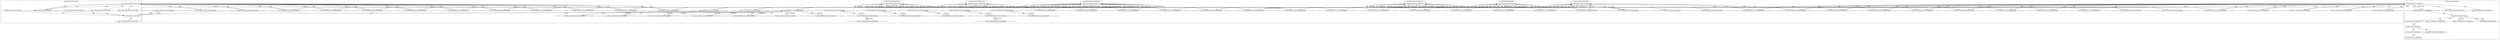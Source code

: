 digraph G {
	"10.1.80.1:51006#ServerID_OuterContainerID"->"1_fwatchdog#ServerID_1f4f60deee3d"[ label="read" ];
	"1_fwatchdog#ServerID_8665dd9487-pdgrc"->"10.1.80.1:49897#ServerID_OuterContainerID"[ label="RESPONSE" ];
	"10.1.80.1:49897#ServerID_OuterContainerID"->"1_fwatchdog#ServerID_8665dd9487-pdgrc"[ label="GET" ];
	"1_fwatchdog#ServerID_8665dd9487-pdgrc"->"10.1.80.1:49896#ServerID_OuterContainerID"[ label="RESPONSE" ];
	"10.1.80.1:49896#ServerID_OuterContainerID"->"1_fwatchdog#ServerID_8665dd9487-pdgrc"[ label="GET" ];
	"10.1.80.1:47205#ServerID_OuterContainerID"->"1_fwatchdog#ServerID_76c96688d7-9bscs"[ label="GET" ];
	"1_fwatchdog#ServerID_6dcbcc88d5-mp48t"->"10.1.80.1:56288#ServerID_OuterContainerID"[ label="RESPONSE" ];
	"10.1.80.1:56288#ServerID_OuterContainerID"->"1_fwatchdog#ServerID_6dcbcc88d5-mp48t"[ label="GET" ];
	"1_fwatchdog#ServerID_6dcbcc88d5-mp48t"->"10.1.80.1:56290#ServerID_OuterContainerID"[ label="RESPONSE" ];
	"10.1.80.1:56290#ServerID_OuterContainerID"->"1_fwatchdog#ServerID_6dcbcc88d5-mp48t"[ label="GET" ];
	"1_fwatchdog#ServerID_76c96688d7-9bscs"->"10.1.80.1:47205#ServerID_OuterContainerID"[ label="RESPONSE" ];
	"10.1.80.1:51008#ServerID_OuterContainerID"->"1_fwatchdog#ServerID_1f4f60deee3d"[ label="read" ];
	"10.1.80.1:47204#ServerID_OuterContainerID"->"1_fwatchdog#ServerID_76c96688d7-9bscs"[ label="GET" ];
	"1_fwatchdog#ServerID_76c96688d7-9bscs"->"10.1.80.1:47204#ServerID_OuterContainerID"[ label="RESPONSE" ];
	"10.1.80.1:51033#ServerID_OuterContainerID"->"1_fwatchdog#ServerID_667d78fb58-847xt"[ label="GET" ];
	"1_fwatchdog#ServerID_667d78fb58-847xt"->"10.1.80.1:51033#ServerID_OuterContainerID"[ label="RESPONSE" ];
	"10.1.80.1:51032#ServerID_OuterContainerID"->"1_fwatchdog#ServerID_667d78fb58-847xt"[ label="GET" ];
	"1_fwatchdog#ServerID_667d78fb58-847xt"->"10.1.80.1:51032#ServerID_OuterContainerID"[ label="RESPONSE" ];
	"10.1.80.1:56316#ServerID_OuterContainerID"->"1_fwatchdog#ServerID_6dcbcc88d5-mp48t"[ label="GET" ];
	"1_fwatchdog#ServerID_6dcbcc88d5-mp48t"->"10.1.80.1:56316#ServerID_OuterContainerID"[ label="RESPONSE" ];
	"10.1.80.1:56314#ServerID_OuterContainerID"->"1_fwatchdog#ServerID_6dcbcc88d5-mp48t"[ label="GET" ];
	"1_fwatchdog#ServerID_6dcbcc88d5-mp48t"->"10.1.80.1:56314#ServerID_OuterContainerID"[ label="RESPONSE" ];
	"1_fwatchdog#ServerID_1f4f60deee3d"->"10.1.80.1:51006#ServerID_OuterContainerID"[ label="write" ];
	"10.1.80.1:49923#ServerID_OuterContainerID"->"1_fwatchdog#ServerID_8665dd9487-pdgrc"[ label="GET" ];
	"1_fwatchdog#ServerID_8665dd9487-pdgrc"->"10.1.80.1:49923#ServerID_OuterContainerID"[ label="RESPONSE" ];
	"10.1.80.1:49922#ServerID_OuterContainerID"->"1_fwatchdog#ServerID_8665dd9487-pdgrc"[ label="GET" ];
	"1_fwatchdog#ServerID_8665dd9487-pdgrc"->"10.1.80.1:49922#ServerID_OuterContainerID"[ label="RESPONSE" ];
	"10.1.80.1:47230#ServerID_OuterContainerID"->"1_fwatchdog#ServerID_76c96688d7-9bscs"[ label="GET" ];
	"1_fwatchdog#ServerID_76c96688d7-9bscs"->"10.1.80.1:47230#ServerID_OuterContainerID"[ label="RESPONSE" ];
	"10.1.80.1:47232#ServerID_OuterContainerID"->"1_fwatchdog#ServerID_76c96688d7-9bscs"[ label="GET" ];
	"1_fwatchdog#ServerID_76c96688d7-9bscs"->"10.1.80.1:47232#ServerID_OuterContainerID"[ label="RESPONSE" ];
	"10.1.80.183:49806#ServerID_OuterContainerID"->"1_fwatchdog#ServerID_6dcbcc88d5-mp48t"[ label="POST" ];
	"1_fwatchdog#ServerID_1f4f60deee3d"->"10.1.80.1:51008#ServerID_OuterContainerID"[ label="write" ];
	"1_fwatchdog#ServerID_6dcbcc88d5-mp48t"->"gateway:8080#ServerID_OuterContainerID"[ label="POST" ];
	"1_fwatchdog#ServerID_6dcbcc88d5-mp48t"->"10.1.80.183:8080#ServerID_OuterContainerID"[ label="POST" ];
	"10.1.80.183:33728#ServerID_OuterContainerID"->"1_fwatchdog#ServerID_667d78fb58-847xt"[ label="POST" ];
	"1_fwatchdog#ServerID_667d78fb58-847xt"->"10.1.80.183:33728#ServerID_OuterContainerID"[ label="RESPONSE" ];
	"10.1.80.183:8080#ServerID_OuterContainerID"->"1_fwatchdog#ServerID_6dcbcc88d5-mp48t"[ label="RESPONSE" ];
	"gateway:8080#ServerID_OuterContainerID"->"1_fwatchdog#ServerID_6dcbcc88d5-mp48t"[ label="RESPONSE" ];
	"1_fwatchdog#ServerID_6dcbcc88d5-mp48t"->"10.1.80.183:49806#ServerID_OuterContainerID"[ label="RESPONSE" ];
	"10.1.80.1:56290#ServerID_OuterContainerID"->"1_fwatchdog#ServerID_e47e2b15aff4"[ label="read" ];
	"10.1.80.183:49826#ServerID_OuterContainerID"->"1_fwatchdog#ServerID_6dcbcc88d5-mp48t"[ label="POST" ];
	"1_fwatchdog#ServerID_6dcbcc88d5-mp48t"->"gateway:8080#ServerID_OuterContainerID"[ label="POST" ];
	"1_fwatchdog#ServerID_6dcbcc88d5-mp48t"->"10.1.80.183:8080#ServerID_OuterContainerID"[ label="POST" ];
	"10.1.80.183:33748#ServerID_OuterContainerID"->"1_fwatchdog#ServerID_667d78fb58-847xt"[ label="POST" ];
	"1_fwatchdog#ServerID_667d78fb58-847xt"->"10.1.80.183:33748#ServerID_OuterContainerID"[ label="RESPONSE" ];
	"10.1.80.183:8080#ServerID_OuterContainerID"->"1_fwatchdog#ServerID_6dcbcc88d5-mp48t"[ label="RESPONSE" ];
	"gateway:8080#ServerID_OuterContainerID"->"1_fwatchdog#ServerID_6dcbcc88d5-mp48t"[ label="RESPONSE" ];
	"1_fwatchdog#ServerID_6dcbcc88d5-mp48t"->"10.1.80.183:49826#ServerID_OuterContainerID"[ label="RESPONSE" ];
	"10.1.80.1:51092#ServerID_OuterContainerID"->"1_fwatchdog#ServerID_667d78fb58-847xt"[ label="GET" ];
	"10.1.80.1:56288#ServerID_OuterContainerID"->"1_fwatchdog#ServerID_e47e2b15aff4"[ label="read" ];
	"10.1.80.1:51094#ServerID_OuterContainerID"->"1_fwatchdog#ServerID_667d78fb58-847xt"[ label="GET" ];
	"1_fwatchdog#ServerID_667d78fb58-847xt"->"10.1.80.1:51094#ServerID_OuterContainerID"[ label="RESPONSE" ];
	"1_fwatchdog#ServerID_667d78fb58-847xt"->"10.1.80.1:51092#ServerID_OuterContainerID"[ label="RESPONSE" ];
	"10.1.80.1:56374#ServerID_OuterContainerID"->"1_fwatchdog#ServerID_6dcbcc88d5-mp48t"[ label="GET" ];
	"10.1.80.1:56376#ServerID_OuterContainerID"->"1_fwatchdog#ServerID_6dcbcc88d5-mp48t"[ label="GET" ];
	"1_fwatchdog#ServerID_6dcbcc88d5-mp48t"->"10.1.80.1:56376#ServerID_OuterContainerID"[ label="RESPONSE" ];
	"1_fwatchdog#ServerID_6dcbcc88d5-mp48t"->"10.1.80.1:56374#ServerID_OuterContainerID"[ label="RESPONSE" ];
	"10.1.80.1:49984#ServerID_OuterContainerID"->"1_fwatchdog#ServerID_8665dd9487-pdgrc"[ label="GET" ];
	"1_fwatchdog#ServerID_8665dd9487-pdgrc"->"10.1.80.1:49984#ServerID_OuterContainerID"[ label="RESPONSE" ];
	"1_fwatchdog#ServerID_e47e2b15aff4"->"10.1.80.1:56288#ServerID_OuterContainerID"[ label="write" ];
	"10.1.80.1:49986#ServerID_OuterContainerID"->"1_fwatchdog#ServerID_8665dd9487-pdgrc"[ label="GET" ];
	"1_fwatchdog#ServerID_8665dd9487-pdgrc"->"10.1.80.1:49986#ServerID_OuterContainerID"[ label="RESPONSE" ];
	"10.1.80.1:47292#ServerID_OuterContainerID"->"1_fwatchdog#ServerID_76c96688d7-9bscs"[ label="GET" ];
	"1_fwatchdog#ServerID_76c96688d7-9bscs"->"10.1.80.1:47292#ServerID_OuterContainerID"[ label="RESPONSE" ];
	"10.1.80.1:47293#ServerID_OuterContainerID"->"1_fwatchdog#ServerID_76c96688d7-9bscs"[ label="GET" ];
	"1_fwatchdog#ServerID_76c96688d7-9bscs"->"10.1.80.1:47293#ServerID_OuterContainerID"[ label="RESPONSE" ];
	"10.1.80.1:51118#ServerID_OuterContainerID"->"1_fwatchdog#ServerID_667d78fb58-847xt"[ label="GET" ];
	"1_fwatchdog#ServerID_667d78fb58-847xt"->"10.1.80.1:51118#ServerID_OuterContainerID"[ label="RESPONSE" ];
	"10.1.80.1:51120#ServerID_OuterContainerID"->"1_fwatchdog#ServerID_667d78fb58-847xt"[ label="GET" ];
	"1_fwatchdog#ServerID_667d78fb58-847xt"->"10.1.80.1:51120#ServerID_OuterContainerID"[ label="RESPONSE" ];
	"10.1.80.1:56402#ServerID_OuterContainerID"->"1_fwatchdog#ServerID_6dcbcc88d5-mp48t"[ label="GET" ];
	"10.1.80.1:56400#ServerID_OuterContainerID"->"1_fwatchdog#ServerID_6dcbcc88d5-mp48t"[ label="GET" ];
	"1_fwatchdog#ServerID_6dcbcc88d5-mp48t"->"10.1.80.1:56402#ServerID_OuterContainerID"[ label="RESPONSE" ];
	"1_fwatchdog#ServerID_6dcbcc88d5-mp48t"->"10.1.80.1:56400#ServerID_OuterContainerID"[ label="RESPONSE" ];
	"10.1.80.1:50012#ServerID_OuterContainerID"->"1_fwatchdog#ServerID_8665dd9487-pdgrc"[ label="GET" ];
	"1_fwatchdog#ServerID_e47e2b15aff4"->"10.1.80.1:56290#ServerID_OuterContainerID"[ label="write" ];
	"10.1.80.1:49896#ServerID_OuterContainerID"->"1_fwatchdog#ServerID_d68681b9e3dc"[ label="read" ];
	"10.1.80.1:49897#ServerID_OuterContainerID"->"1_fwatchdog#ServerID_d68681b9e3dc"[ label="read" ];
	"1_fwatchdog#ServerID_d68681b9e3dc"->"10.1.80.1:49896#ServerID_OuterContainerID"[ label="write" ];
	"1_fwatchdog#ServerID_d68681b9e3dc"->"10.1.80.1:49897#ServerID_OuterContainerID"[ label="write" ];
	"10.1.80.1:47205#ServerID_OuterContainerID"->"1_fwatchdog#ServerID_bd3e51d82a9e"[ label="read" ];
	"1_fwatchdog#ServerID_bd3e51d82a9e"->"10.1.80.1:47205#ServerID_OuterContainerID"[ label="write" ];
	"10.1.80.1:47204#ServerID_OuterContainerID"->"1_fwatchdog#ServerID_bd3e51d82a9e"[ label="read" ];
	"1_fwatchdog#ServerID_bd3e51d82a9e"->"10.1.80.1:47204#ServerID_OuterContainerID"[ label="write" ];
	"10.1.80.1:51033#ServerID_OuterContainerID"->"1_fwatchdog#ServerID_1f4f60deee3d"[ label="read" ];
	"10.1.80.1:51032#ServerID_OuterContainerID"->"1_fwatchdog#ServerID_1f4f60deee3d"[ label="read" ];
	"1_fwatchdog#ServerID_1f4f60deee3d"->"10.1.80.1:51033#ServerID_OuterContainerID"[ label="write" ];
	"1_fwatchdog#ServerID_1f4f60deee3d"->"10.1.80.1:51032#ServerID_OuterContainerID"[ label="write" ];
	"10.1.80.1:56314#ServerID_OuterContainerID"->"1_fwatchdog#ServerID_e47e2b15aff4"[ label="read" ];
	"10.1.80.1:56316#ServerID_OuterContainerID"->"1_fwatchdog#ServerID_e47e2b15aff4"[ label="read" ];
	"1_fwatchdog#ServerID_e47e2b15aff4"->"10.1.80.1:56316#ServerID_OuterContainerID"[ label="write" ];
	"1_fwatchdog#ServerID_e47e2b15aff4"->"10.1.80.1:56314#ServerID_OuterContainerID"[ label="write" ];
	"10.1.80.1:49923#ServerID_OuterContainerID"->"1_fwatchdog#ServerID_d68681b9e3dc"[ label="read" ];
	"10.1.80.1:49922#ServerID_OuterContainerID"->"1_fwatchdog#ServerID_d68681b9e3dc"[ label="read" ];
	"1_fwatchdog#ServerID_d68681b9e3dc"->"10.1.80.1:49923#ServerID_OuterContainerID"[ label="write" ];
	"10.1.80.1:47230#ServerID_OuterContainerID"->"1_fwatchdog#ServerID_bd3e51d82a9e"[ label="read" ];
	"1_fwatchdog#ServerID_d68681b9e3dc"->"10.1.80.1:49922#ServerID_OuterContainerID"[ label="write" ];
	"10.1.80.1:47232#ServerID_OuterContainerID"->"1_fwatchdog#ServerID_bd3e51d82a9e"[ label="read" ];
	"1_fwatchdog#ServerID_bd3e51d82a9e"->"10.1.80.1:47230#ServerID_OuterContainerID"[ label="write" ];
	"10.1.80.1:50010#ServerID_OuterContainerID"->"1_fwatchdog#ServerID_8665dd9487-pdgrc"[ label="GET" ];
	"1_fwatchdog#ServerID_bd3e51d82a9e"->"10.1.80.1:47232#ServerID_OuterContainerID"[ label="write" ];
	"1_fwatchdog#ServerID_8665dd9487-pdgrc"->"10.1.80.1:50012#ServerID_OuterContainerID"[ label="RESPONSE" ];
	"1_fwatchdog#ServerID_8665dd9487-pdgrc"->"10.1.80.1:50010#ServerID_OuterContainerID"[ label="RESPONSE" ];
	"10.1.80.1:47319#ServerID_OuterContainerID"->"1_fwatchdog#ServerID_76c96688d7-9bscs"[ label="GET" ];
	"1_fwatchdog#ServerID_76c96688d7-9bscs"->"10.1.80.1:47319#ServerID_OuterContainerID"[ label="RESPONSE" ];
	"10.1.80.1:47318#ServerID_OuterContainerID"->"1_fwatchdog#ServerID_76c96688d7-9bscs"[ label="GET" ];
	"1_fwatchdog#ServerID_76c96688d7-9bscs"->"10.1.80.1:47318#ServerID_OuterContainerID"[ label="RESPONSE" ];
	"10.1.80.1:51150#ServerID_OuterContainerID"->"1_fwatchdog#ServerID_667d78fb58-847xt"[ label="GET" ];
	"1_fwatchdog#ServerID_667d78fb58-847xt"->"10.1.80.1:51150#ServerID_OuterContainerID"[ label="RESPONSE" ];
	"10.1.80.1:51152#ServerID_OuterContainerID"->"1_fwatchdog#ServerID_667d78fb58-847xt"[ label="GET" ];
	"1_fwatchdog#ServerID_667d78fb58-847xt"->"10.1.80.1:51152#ServerID_OuterContainerID"[ label="RESPONSE" ];
	"10.1.80.183:49806#ServerID_OuterContainerID"->"1_fwatchdog#ServerID_e47e2b15aff4"[ label="read" ];
	"1_fwatchdog#ServerID_e47e2b15aff4"->"pipe:[77302195]#ServerID_e47e2b15aff4"[ label="write" ];
	"1_fwatchdog#ServerID_e47e2b15aff4"->"localhost:3000#ServerID_e47e2b15aff4"[ label="connect" ];
	"localhost:3000#ServerID_e47e2b15aff4"->"1_fwatchdog#ServerID_e47e2b15aff4"[ label="read" ];
	"1_fwatchdog#ServerID_e47e2b15aff4"->"localhost:3000#ServerID_e47e2b15aff4"[ label="write" ];
	"localhost:3000#ServerID_e47e2b15aff4"->"9_node#ServerID_e47e2b15aff4"[ label="read" ];
	"9_node#ServerID_e47e2b15aff4"->"pipe:[77303685]#ServerID_e47e2b15aff4"[ label="write" ];
	"/etc/hosts#ServerID_e47e2b15aff4"->"9_node#ServerID_e47e2b15aff4"[ label="read" ];
	"/etc/resolv.conf#ServerID_e47e2b15aff4"->"9_node#ServerID_e47e2b15aff4"[ label="read" ];
	"9_node#ServerID_e47e2b15aff4"->"10.152.183.10:53#ServerID_OuterContainerID"[ label="sendto" ];
	"10.152.183.10:53#ServerID_OuterContainerID"->"9_node#ServerID_e47e2b15aff4"[ label="recvfrom" ];
	"9_node#ServerID_e47e2b15aff4"->"gateway:8080#ServerID_OuterContainerID"[ label="connect" ];
	"1_fwatchdog#ServerID_1f4f60deee3d"->"pipe:[77303347]#ServerID_1f4f60deee3d"[ label="write" ];
	"localhost:3000#ServerID_1f4f60deee3d"->"1_fwatchdog#ServerID_1f4f60deee3d"[ label="read" ];
	"1_fwatchdog#ServerID_1f4f60deee3d"->"localhost:3000#ServerID_1f4f60deee3d"[ label="connect" ];
	"1_fwatchdog#ServerID_1f4f60deee3d"->"localhost:3000#ServerID_1f4f60deee3d"[ label="write" ];
	"10.1.80.183:33728#ServerID_OuterContainerID"->"1_fwatchdog#ServerID_1f4f60deee3d"[ label="read" ];
	"localhost:3000#ServerID_1f4f60deee3d"->"10_node#ServerID_1f4f60deee3d"[ label="read" ];
	"10_node#ServerID_1f4f60deee3d"->"pipe:[77302348]#ServerID_1f4f60deee3d"[ label="write" ];
	"/dev/null#ServerID_1f4f60deee3d"->"10_node#ServerID_1f4f60deee3d"[ label="read" ];
	"pipe:[77303632]#ServerID_1f4f60deee3d"->"10_node#ServerID_1f4f60deee3d"[ label="read" ];
	"10_node#ServerID_1f4f60deee3d"->"pipe:[77303632]#ServerID_1f4f60deee3d"[ label="write" ];
	"89_node#ServerID_1f4f60deee3d"->"89_sh#ServerID_1f4f60deee3d"[ label="execve" ];
	"10_node#ServerID_1f4f60deee3d"->"89_node#ServerID_1f4f60deee3d"[ label="fork" ];
	"89_sh#ServerID_1f4f60deee3d"->"90_sh#ServerID_1f4f60deee3d"[ label="fork" ];
	"90_sh#ServerID_1f4f60deee3d"->"90_touch#ServerID_1f4f60deee3d"[ label="execve" ];
	"89_sh#ServerID_1f4f60deee3d"->"/home/app/3.txt#ServerID_1f4f60deee3d"[ label="write" ];
	"10_node#ServerID_1f4f60deee3d"->"/dev/null#ServerID_1f4f60deee3d"[ label="write" ];
	"1_fwatchdog#ServerID_1f4f60deee3d"->"pipe:[77303348]#ServerID_1f4f60deee3d"[ label="write" ];
	"1_fwatchdog#ServerID_1f4f60deee3d"->"10.1.80.183:33728#ServerID_OuterContainerID"[ label="write" ];
	"gateway:8080#ServerID_OuterContainerID"->"9_node#ServerID_e47e2b15aff4"[ label="read" ];
	"1_fwatchdog#ServerID_e47e2b15aff4"->"pipe:[77302196]#ServerID_e47e2b15aff4"[ label="write" ];
	"1_fwatchdog#ServerID_e47e2b15aff4"->"10.1.80.183:49806#ServerID_OuterContainerID"[ label="write" ];
	"10.1.80.183:49826#ServerID_OuterContainerID"->"1_fwatchdog#ServerID_e47e2b15aff4"[ label="read" ];
	"10.1.80.183:33748#ServerID_OuterContainerID"->"1_fwatchdog#ServerID_1f4f60deee3d"[ label="read" ];
	"1_fwatchdog#ServerID_1f4f60deee3d"->"10.1.80.183:33748#ServerID_OuterContainerID"[ label="write" ];
	"1_fwatchdog#ServerID_e47e2b15aff4"->"10.1.80.183:49826#ServerID_OuterContainerID"[ label="write" ];
	"1_fwatchdog#ServerID_1f4f60deee3d"->"10.1.80.1:51092#ServerID_OuterContainerID"[ label="write" ];
	"10.1.80.1:51092#ServerID_OuterContainerID"->"1_fwatchdog#ServerID_1f4f60deee3d"[ label="read" ];
	"1_fwatchdog#ServerID_1f4f60deee3d"->"10.1.80.1:51094#ServerID_OuterContainerID"[ label="write" ];
	"1_fwatchdog#ServerID_e47e2b15aff4"->"10.1.80.1:56376#ServerID_OuterContainerID"[ label="write" ];
	"10.1.80.1:51094#ServerID_OuterContainerID"->"1_fwatchdog#ServerID_1f4f60deee3d"[ label="read" ];
	"10.1.80.1:56374#ServerID_OuterContainerID"->"1_fwatchdog#ServerID_e47e2b15aff4"[ label="read" ];
	"10.1.80.1:56376#ServerID_OuterContainerID"->"1_fwatchdog#ServerID_e47e2b15aff4"[ label="read" ];
	"1_fwatchdog#ServerID_e47e2b15aff4"->"10.1.80.1:56374#ServerID_OuterContainerID"[ label="write" ];
	"10.1.80.1:49984#ServerID_OuterContainerID"->"1_fwatchdog#ServerID_d68681b9e3dc"[ label="read" ];
	"1_fwatchdog#ServerID_d68681b9e3dc"->"10.1.80.1:49984#ServerID_OuterContainerID"[ label="write" ];
	"1_fwatchdog#ServerID_d68681b9e3dc"->"10.1.80.1:49986#ServerID_OuterContainerID"[ label="write" ];
	"10.1.80.1:49986#ServerID_OuterContainerID"->"1_fwatchdog#ServerID_d68681b9e3dc"[ label="read" ];
	"10.1.80.1:47293#ServerID_OuterContainerID"->"1_fwatchdog#ServerID_bd3e51d82a9e"[ label="read" ];
	"10.1.80.1:47292#ServerID_OuterContainerID"->"1_fwatchdog#ServerID_bd3e51d82a9e"[ label="read" ];
	"1_fwatchdog#ServerID_bd3e51d82a9e"->"10.1.80.1:47292#ServerID_OuterContainerID"[ label="write" ];
	"1_fwatchdog#ServerID_bd3e51d82a9e"->"10.1.80.1:47293#ServerID_OuterContainerID"[ label="write" ];
	"10.1.80.1:51120#ServerID_OuterContainerID"->"1_fwatchdog#ServerID_1f4f60deee3d"[ label="read" ];
	"10.1.80.1:51118#ServerID_OuterContainerID"->"1_fwatchdog#ServerID_1f4f60deee3d"[ label="read" ];
	"1_fwatchdog#ServerID_1f4f60deee3d"->"10.1.80.1:51118#ServerID_OuterContainerID"[ label="write" ];
	"1_fwatchdog#ServerID_1f4f60deee3d"->"10.1.80.1:51120#ServerID_OuterContainerID"[ label="write" ];
	"10.1.80.1:56400#ServerID_OuterContainerID"->"1_fwatchdog#ServerID_e47e2b15aff4"[ label="read" ];
	"10.1.80.1:56402#ServerID_OuterContainerID"->"1_fwatchdog#ServerID_e47e2b15aff4"[ label="read" ];
	"1_fwatchdog#ServerID_e47e2b15aff4"->"10.1.80.1:56402#ServerID_OuterContainerID"[ label="write" ];
	"1_fwatchdog#ServerID_e47e2b15aff4"->"10.1.80.1:56400#ServerID_OuterContainerID"[ label="write" ];
	"10.1.80.1:50010#ServerID_OuterContainerID"->"1_fwatchdog#ServerID_d68681b9e3dc"[ label="read" ];
	"10.1.80.1:50012#ServerID_OuterContainerID"->"1_fwatchdog#ServerID_d68681b9e3dc"[ label="read" ];
	"1_fwatchdog#ServerID_d68681b9e3dc"->"10.1.80.1:50010#ServerID_OuterContainerID"[ label="write" ];
	"10.1.80.1:47319#ServerID_OuterContainerID"->"1_fwatchdog#ServerID_bd3e51d82a9e"[ label="read" ];
	"1_fwatchdog#ServerID_d68681b9e3dc"->"10.1.80.1:50012#ServerID_OuterContainerID"[ label="write" ];
	"10.1.80.1:47318#ServerID_OuterContainerID"->"1_fwatchdog#ServerID_bd3e51d82a9e"[ label="read" ];
	"1_fwatchdog#ServerID_bd3e51d82a9e"->"10.1.80.1:47319#ServerID_OuterContainerID"[ label="write" ];
	"1_fwatchdog#ServerID_bd3e51d82a9e"->"10.1.80.1:47318#ServerID_OuterContainerID"[ label="write" ];
	"10.1.80.1:51152#ServerID_OuterContainerID"->"1_fwatchdog#ServerID_1f4f60deee3d"[ label="read" ];
	"1_fwatchdog#ServerID_1f4f60deee3d"->"10.1.80.1:51150#ServerID_OuterContainerID"[ label="write" ];
	"10.1.80.1:51150#ServerID_OuterContainerID"->"1_fwatchdog#ServerID_1f4f60deee3d"[ label="read" ];
	"1_fwatchdog#ServerID_1f4f60deee3d"->"10.1.80.1:51152#ServerID_OuterContainerID"[ label="write" ];
	"10.1.80.1:56432#ServerID_OuterContainerID"->"1_fwatchdog#ServerID_e47e2b15aff4"[ label="read" ];
	"10.1.80.1:56433#ServerID_OuterContainerID"->"1_fwatchdog#ServerID_e47e2b15aff4"[ label="read" ];
	"1_fwatchdog#ServerID_e47e2b15aff4"->"10.1.80.1:56432#ServerID_OuterContainerID"[ label="write" ];
	"1_fwatchdog#ServerID_e47e2b15aff4"->"10.1.80.1:56433#ServerID_OuterContainerID"[ label="write" ];
	"10.1.80.1:50041#ServerID_OuterContainerID"->"1_fwatchdog#ServerID_d68681b9e3dc"[ label="read" ];
	"1_fwatchdog#ServerID_d68681b9e3dc"->"10.1.80.1:50041#ServerID_OuterContainerID"[ label="write" ];
	"10.1.80.1:50040#ServerID_OuterContainerID"->"1_fwatchdog#ServerID_d68681b9e3dc"[ label="read" ];
	"1_fwatchdog#ServerID_d68681b9e3dc"->"10.1.80.1:50040#ServerID_OuterContainerID"[ label="write" ];
	"10.1.80.1:47348#ServerID_OuterContainerID"->"1_fwatchdog#ServerID_bd3e51d82a9e"[ label="read" ];
	"10.1.80.1:47350#ServerID_OuterContainerID"->"1_fwatchdog#ServerID_bd3e51d82a9e"[ label="read" ];
	"1_fwatchdog#ServerID_bd3e51d82a9e"->"10.1.80.1:47350#ServerID_OuterContainerID"[ label="write" ];
	"1_fwatchdog#ServerID_bd3e51d82a9e"->"10.1.80.1:47348#ServerID_OuterContainerID"[ label="write" ];
	"10.1.80.1:51178#ServerID_OuterContainerID"->"1_fwatchdog#ServerID_1f4f60deee3d"[ label="read" ];
	"10.1.80.1:51180#ServerID_OuterContainerID"->"1_fwatchdog#ServerID_1f4f60deee3d"[ label="read" ];
	"1_fwatchdog#ServerID_1f4f60deee3d"->"10.1.80.1:51180#ServerID_OuterContainerID"[ label="write" ];
	"1_fwatchdog#ServerID_1f4f60deee3d"->"10.1.80.1:51178#ServerID_OuterContainerID"[ label="write" ];
	"10.1.80.1:51262#ServerID_OuterContainerID"->"10.1.80.183:8080#ServerID_OuterContainerID"[ label="GET" ];
	"10.1.80.183:8080#ServerID_OuterContainerID"->"10.1.80.1:51262#ServerID_OuterContainerID"[ label="RESPONSE" ];
	"10.1.80.1:51288#ServerID_OuterContainerID"->"10.1.80.183:8080#ServerID_OuterContainerID"[ label="GET" ];
	"10.1.80.183:8080#ServerID_OuterContainerID"->"10.1.80.1:51288#ServerID_OuterContainerID"[ label="RESPONSE" ];
	"10.1.80.1:3076#ServerID_OuterContainerID"->"10.1.80.183:8080#ServerID_OuterContainerID"[ label="POST" ];
	"10.1.80.177:32930#ServerID_OuterContainerID"->"10.1.80.183:8082#ServerID_OuterContainerID"[ label="GET" ];
	"10.1.80.183:8082#ServerID_OuterContainerID"->"10.1.80.177:32930#ServerID_OuterContainerID"[ label="RESPONSE" ];
	"10.1.80.183:8080#ServerID_OuterContainerID"->"10.1.80.1:3076#ServerID_OuterContainerID"[ label="RESPONSE" ];
	"10.1.80.183:8080#ServerID_OuterContainerID"->"10.0.88.125:31112#ServerID_OuterContainerID"[ label="RESPONSE" ];
	"10.1.80.1:36758#ServerID_OuterContainerID"->"10.1.80.187:9093#ServerID_OuterContainerID"[ label="GET" ];
	"10.1.80.187:9093#ServerID_OuterContainerID"->"10.1.80.1:36758#ServerID_OuterContainerID"[ label="RESPONSE" ];
	"10.1.80.1:5560#ServerID_OuterContainerID"->"10.1.80.183:8080#ServerID_OuterContainerID"[ label="POST" ];
	"10.1.80.183:8080#ServerID_OuterContainerID"->"10.1.80.1:5560#ServerID_OuterContainerID"[ label="RESPONSE" ];
	"10.1.80.183:8080#ServerID_OuterContainerID"->"10.0.88.125:31112#ServerID_OuterContainerID"[ label="RESPONSE" ];
	"10.1.80.1:60782#ServerID_OuterContainerID"->"10.1.80.182:8080#ServerID_OuterContainerID"[ label="GET" ];
	"10.1.80.182:8080#ServerID_OuterContainerID"->"10.1.80.1:60782#ServerID_OuterContainerID"[ label="RESPONSE" ];
	"10.1.80.1:44076#ServerID_OuterContainerID"->"10.1.80.182:8181#ServerID_OuterContainerID"[ label="GET" ];
	"10.1.80.182:8181#ServerID_OuterContainerID"->"10.1.80.1:44076#ServerID_OuterContainerID"[ label="RESPONSE" ];
	"10.1.80.1:42268#ServerID_OuterContainerID"->"10.1.80.177:9090#ServerID_OuterContainerID"[ label="GET" ];
	"10.1.80.177:9090#ServerID_OuterContainerID"->"10.1.80.1:42268#ServerID_OuterContainerID"[ label="RESPONSE" ];
	"10.1.80.1:42278#ServerID_OuterContainerID"->"10.1.80.177:9090#ServerID_OuterContainerID"[ label="GET" ];
	"10.1.80.177:9090#ServerID_OuterContainerID"->"10.1.80.1:42278#ServerID_OuterContainerID"[ label="RESPONSE" ];
	"10.1.80.1:51374#ServerID_OuterContainerID"->"10.1.80.183:8080#ServerID_OuterContainerID"[ label="GET" ];
	"10.1.80.183:8080#ServerID_OuterContainerID"->"10.1.80.1:51374#ServerID_OuterContainerID"[ label="RESPONSE" ];
	"10.1.80.1:36830#ServerID_OuterContainerID"->"10.1.80.187:9093#ServerID_OuterContainerID"[ label="GET" ];
	"10.1.80.187:9093#ServerID_OuterContainerID"->"10.1.80.1:36830#ServerID_OuterContainerID"[ label="RESPONSE" ];
	"10.1.80.1:51384#ServerID_OuterContainerID"->"10.1.80.183:8080#ServerID_OuterContainerID"[ label="GET" ];
	"10.1.80.183:8080#ServerID_OuterContainerID"->"10.1.80.1:51384#ServerID_OuterContainerID"[ label="RESPONSE" ];
	subgraph "clusterServerID_1f4f60deee3d" {
	label="clusterServerID_1f4f60deee3d";
	"/dev/null#ServerID_1f4f60deee3d" [ shape=ellipse ];
	"/home/app/3.txt#ServerID_1f4f60deee3d" [ shape=ellipse ];
	"10_node#ServerID_1f4f60deee3d" [ shape=box ];
	"1_fwatchdog#ServerID_1f4f60deee3d" [ shape=box ];
	"89_node#ServerID_1f4f60deee3d" [ shape=box ];
	"89_sh#ServerID_1f4f60deee3d" [ shape=box ];
	"90_sh#ServerID_1f4f60deee3d" [ shape=box ];
	"90_touch#ServerID_1f4f60deee3d" [ shape=box ];
	"localhost:3000#ServerID_1f4f60deee3d" [ shape=diamond ];
	"pipe:[77302348]#ServerID_1f4f60deee3d" [ shape=ellipse ];
	"pipe:[77303347]#ServerID_1f4f60deee3d" [ shape=ellipse ];
	"pipe:[77303348]#ServerID_1f4f60deee3d" [ shape=ellipse ];
	"pipe:[77303632]#ServerID_1f4f60deee3d" [ shape=ellipse ];

}
;
	subgraph "clusterServerID_667d78fb58-847xt" {
	label="clusterServerID_667d78fb58-847xt";
	"1_fwatchdog#ServerID_667d78fb58-847xt" [ shape=box ];

}
;
	subgraph "clusterServerID_6dcbcc88d5-mp48t" {
	label="clusterServerID_6dcbcc88d5-mp48t";
	"1_fwatchdog#ServerID_6dcbcc88d5-mp48t" [ shape=box ];

}
;
	subgraph "clusterServerID_76c96688d7-9bscs" {
	label="clusterServerID_76c96688d7-9bscs";
	"1_fwatchdog#ServerID_76c96688d7-9bscs" [ shape=box ];

}
;
	subgraph "clusterServerID_8665dd9487-pdgrc" {
	label="clusterServerID_8665dd9487-pdgrc";
	"1_fwatchdog#ServerID_8665dd9487-pdgrc" [ shape=box ];

}
;
	subgraph "clusterServerID_OuterContainerID" {
	label="clusterServerID_OuterContainerID";
	"10.0.88.125:31112#ServerID_OuterContainerID" [ shape=diamond ];
	"10.1.80.177:32930#ServerID_OuterContainerID" [ shape=diamond ];
	"10.1.80.177:9090#ServerID_OuterContainerID" [ shape=diamond ];
	"10.1.80.182:8080#ServerID_OuterContainerID" [ shape=diamond ];
	"10.1.80.182:8181#ServerID_OuterContainerID" [ shape=diamond ];
	"10.1.80.183:33728#ServerID_OuterContainerID" [ shape=diamond ];
	"10.1.80.183:33748#ServerID_OuterContainerID" [ shape=diamond ];
	"10.1.80.183:49806#ServerID_OuterContainerID" [ shape=diamond ];
	"10.1.80.183:49826#ServerID_OuterContainerID" [ shape=diamond ];
	"10.1.80.183:8080#ServerID_OuterContainerID" [ shape=diamond ];
	"10.1.80.183:8082#ServerID_OuterContainerID" [ shape=diamond ];
	"10.1.80.187:9093#ServerID_OuterContainerID" [ shape=diamond ];
	"10.1.80.1:3076#ServerID_OuterContainerID" [ shape=diamond ];
	"10.1.80.1:36758#ServerID_OuterContainerID" [ shape=diamond ];
	"10.1.80.1:36830#ServerID_OuterContainerID" [ shape=diamond ];
	"10.1.80.1:42268#ServerID_OuterContainerID" [ shape=diamond ];
	"10.1.80.1:42278#ServerID_OuterContainerID" [ shape=diamond ];
	"10.1.80.1:44076#ServerID_OuterContainerID" [ shape=diamond ];
	"10.1.80.1:47204#ServerID_OuterContainerID" [ shape=diamond ];
	"10.1.80.1:47205#ServerID_OuterContainerID" [ shape=diamond ];
	"10.1.80.1:47230#ServerID_OuterContainerID" [ shape=diamond ];
	"10.1.80.1:47232#ServerID_OuterContainerID" [ shape=diamond ];
	"10.1.80.1:47292#ServerID_OuterContainerID" [ shape=diamond ];
	"10.1.80.1:47293#ServerID_OuterContainerID" [ shape=diamond ];
	"10.1.80.1:47318#ServerID_OuterContainerID" [ shape=diamond ];
	"10.1.80.1:47319#ServerID_OuterContainerID" [ shape=diamond ];
	"10.1.80.1:47348#ServerID_OuterContainerID" [ shape=diamond ];
	"10.1.80.1:47350#ServerID_OuterContainerID" [ shape=diamond ];
	"10.1.80.1:49896#ServerID_OuterContainerID" [ shape=diamond ];
	"10.1.80.1:49897#ServerID_OuterContainerID" [ shape=diamond ];
	"10.1.80.1:49922#ServerID_OuterContainerID" [ shape=diamond ];
	"10.1.80.1:49923#ServerID_OuterContainerID" [ shape=diamond ];
	"10.1.80.1:49984#ServerID_OuterContainerID" [ shape=diamond ];
	"10.1.80.1:49986#ServerID_OuterContainerID" [ shape=diamond ];
	"10.1.80.1:50010#ServerID_OuterContainerID" [ shape=diamond ];
	"10.1.80.1:50012#ServerID_OuterContainerID" [ shape=diamond ];
	"10.1.80.1:50040#ServerID_OuterContainerID" [ shape=diamond ];
	"10.1.80.1:50041#ServerID_OuterContainerID" [ shape=diamond ];
	"10.1.80.1:51006#ServerID_OuterContainerID" [ shape=diamond ];
	"10.1.80.1:51008#ServerID_OuterContainerID" [ shape=diamond ];
	"10.1.80.1:51032#ServerID_OuterContainerID" [ shape=diamond ];
	"10.1.80.1:51033#ServerID_OuterContainerID" [ shape=diamond ];
	"10.1.80.1:51092#ServerID_OuterContainerID" [ shape=diamond ];
	"10.1.80.1:51094#ServerID_OuterContainerID" [ shape=diamond ];
	"10.1.80.1:51118#ServerID_OuterContainerID" [ shape=diamond ];
	"10.1.80.1:51120#ServerID_OuterContainerID" [ shape=diamond ];
	"10.1.80.1:51150#ServerID_OuterContainerID" [ shape=diamond ];
	"10.1.80.1:51152#ServerID_OuterContainerID" [ shape=diamond ];
	"10.1.80.1:51178#ServerID_OuterContainerID" [ shape=diamond ];
	"10.1.80.1:51180#ServerID_OuterContainerID" [ shape=diamond ];
	"10.1.80.1:51262#ServerID_OuterContainerID" [ shape=diamond ];
	"10.1.80.1:51288#ServerID_OuterContainerID" [ shape=diamond ];
	"10.1.80.1:51374#ServerID_OuterContainerID" [ shape=diamond ];
	"10.1.80.1:51384#ServerID_OuterContainerID" [ shape=diamond ];
	"10.1.80.1:5560#ServerID_OuterContainerID" [ shape=diamond ];
	"10.1.80.1:56288#ServerID_OuterContainerID" [ shape=diamond ];
	"10.1.80.1:56290#ServerID_OuterContainerID" [ shape=diamond ];
	"10.1.80.1:56314#ServerID_OuterContainerID" [ shape=diamond ];
	"10.1.80.1:56316#ServerID_OuterContainerID" [ shape=diamond ];
	"10.1.80.1:56374#ServerID_OuterContainerID" [ shape=diamond ];
	"10.1.80.1:56376#ServerID_OuterContainerID" [ shape=diamond ];
	"10.1.80.1:56400#ServerID_OuterContainerID" [ shape=diamond ];
	"10.1.80.1:56402#ServerID_OuterContainerID" [ shape=diamond ];
	"10.1.80.1:56432#ServerID_OuterContainerID" [ shape=diamond ];
	"10.1.80.1:56433#ServerID_OuterContainerID" [ shape=diamond ];
	"10.1.80.1:60782#ServerID_OuterContainerID" [ shape=diamond ];
	"10.152.183.10:53#ServerID_OuterContainerID" [ shape=diamond ];
	"gateway:8080#ServerID_OuterContainerID" [ shape=diamond ];

}
;
	subgraph "clusterServerID_bd3e51d82a9e" {
	label="clusterServerID_bd3e51d82a9e";
	"1_fwatchdog#ServerID_bd3e51d82a9e" [ shape=box ];

}
;
	subgraph "clusterServerID_d68681b9e3dc" {
	label="clusterServerID_d68681b9e3dc";
	"1_fwatchdog#ServerID_d68681b9e3dc" [ shape=box ];

}
;
	subgraph "clusterServerID_e47e2b15aff4" {
	label="clusterServerID_e47e2b15aff4";
	"/etc/hosts#ServerID_e47e2b15aff4" [ shape=ellipse ];
	"/etc/resolv.conf#ServerID_e47e2b15aff4" [ shape=ellipse ];
	"1_fwatchdog#ServerID_e47e2b15aff4" [ shape=box ];
	"9_node#ServerID_e47e2b15aff4" [ shape=box ];
	"localhost:3000#ServerID_e47e2b15aff4" [ shape=diamond ];
	"pipe:[77302195]#ServerID_e47e2b15aff4" [ shape=ellipse ];
	"pipe:[77302196]#ServerID_e47e2b15aff4" [ shape=ellipse ];
	"pipe:[77303685]#ServerID_e47e2b15aff4" [ shape=ellipse ];

}
;

}
